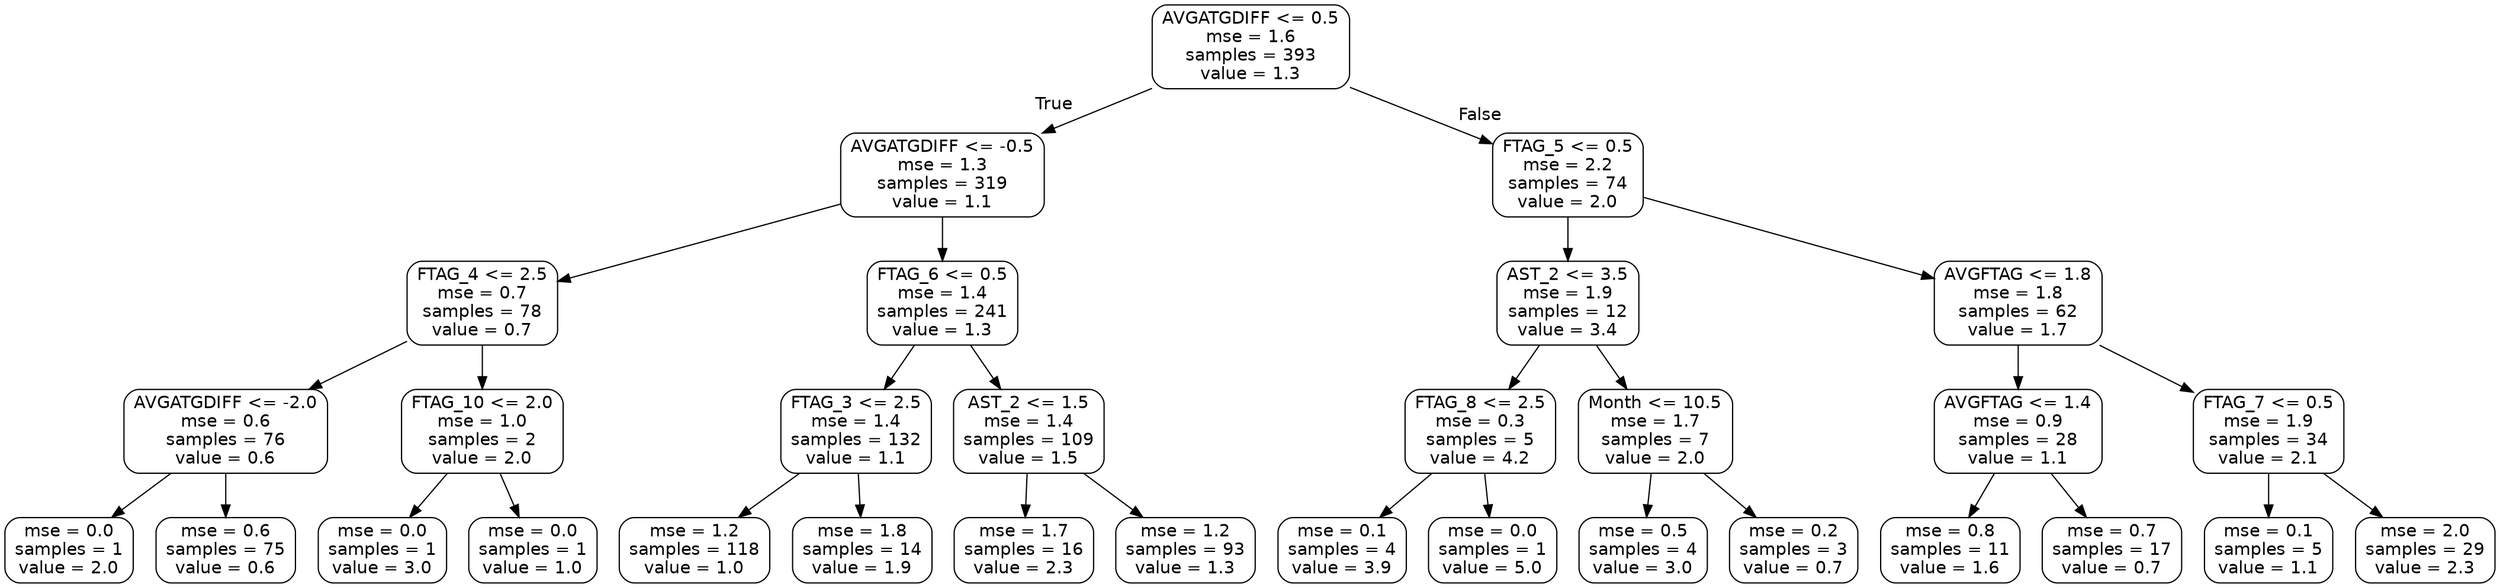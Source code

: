 digraph Tree {
node [shape=box, style="rounded", color="black", fontname=helvetica] ;
edge [fontname=helvetica] ;
0 [label="AVGATGDIFF <= 0.5\nmse = 1.6\nsamples = 393\nvalue = 1.3"] ;
1 [label="AVGATGDIFF <= -0.5\nmse = 1.3\nsamples = 319\nvalue = 1.1"] ;
0 -> 1 [labeldistance=2.5, labelangle=45, headlabel="True"] ;
2 [label="FTAG_4 <= 2.5\nmse = 0.7\nsamples = 78\nvalue = 0.7"] ;
1 -> 2 ;
3 [label="AVGATGDIFF <= -2.0\nmse = 0.6\nsamples = 76\nvalue = 0.6"] ;
2 -> 3 ;
4 [label="mse = 0.0\nsamples = 1\nvalue = 2.0"] ;
3 -> 4 ;
5 [label="mse = 0.6\nsamples = 75\nvalue = 0.6"] ;
3 -> 5 ;
6 [label="FTAG_10 <= 2.0\nmse = 1.0\nsamples = 2\nvalue = 2.0"] ;
2 -> 6 ;
7 [label="mse = 0.0\nsamples = 1\nvalue = 3.0"] ;
6 -> 7 ;
8 [label="mse = 0.0\nsamples = 1\nvalue = 1.0"] ;
6 -> 8 ;
9 [label="FTAG_6 <= 0.5\nmse = 1.4\nsamples = 241\nvalue = 1.3"] ;
1 -> 9 ;
10 [label="FTAG_3 <= 2.5\nmse = 1.4\nsamples = 132\nvalue = 1.1"] ;
9 -> 10 ;
11 [label="mse = 1.2\nsamples = 118\nvalue = 1.0"] ;
10 -> 11 ;
12 [label="mse = 1.8\nsamples = 14\nvalue = 1.9"] ;
10 -> 12 ;
13 [label="AST_2 <= 1.5\nmse = 1.4\nsamples = 109\nvalue = 1.5"] ;
9 -> 13 ;
14 [label="mse = 1.7\nsamples = 16\nvalue = 2.3"] ;
13 -> 14 ;
15 [label="mse = 1.2\nsamples = 93\nvalue = 1.3"] ;
13 -> 15 ;
16 [label="FTAG_5 <= 0.5\nmse = 2.2\nsamples = 74\nvalue = 2.0"] ;
0 -> 16 [labeldistance=2.5, labelangle=-45, headlabel="False"] ;
17 [label="AST_2 <= 3.5\nmse = 1.9\nsamples = 12\nvalue = 3.4"] ;
16 -> 17 ;
18 [label="FTAG_8 <= 2.5\nmse = 0.3\nsamples = 5\nvalue = 4.2"] ;
17 -> 18 ;
19 [label="mse = 0.1\nsamples = 4\nvalue = 3.9"] ;
18 -> 19 ;
20 [label="mse = 0.0\nsamples = 1\nvalue = 5.0"] ;
18 -> 20 ;
21 [label="Month <= 10.5\nmse = 1.7\nsamples = 7\nvalue = 2.0"] ;
17 -> 21 ;
22 [label="mse = 0.5\nsamples = 4\nvalue = 3.0"] ;
21 -> 22 ;
23 [label="mse = 0.2\nsamples = 3\nvalue = 0.7"] ;
21 -> 23 ;
24 [label="AVGFTAG <= 1.8\nmse = 1.8\nsamples = 62\nvalue = 1.7"] ;
16 -> 24 ;
25 [label="AVGFTAG <= 1.4\nmse = 0.9\nsamples = 28\nvalue = 1.1"] ;
24 -> 25 ;
26 [label="mse = 0.8\nsamples = 11\nvalue = 1.6"] ;
25 -> 26 ;
27 [label="mse = 0.7\nsamples = 17\nvalue = 0.7"] ;
25 -> 27 ;
28 [label="FTAG_7 <= 0.5\nmse = 1.9\nsamples = 34\nvalue = 2.1"] ;
24 -> 28 ;
29 [label="mse = 0.1\nsamples = 5\nvalue = 1.1"] ;
28 -> 29 ;
30 [label="mse = 2.0\nsamples = 29\nvalue = 2.3"] ;
28 -> 30 ;
}